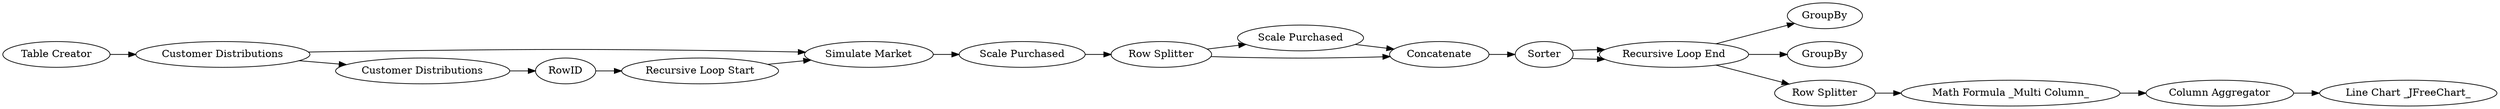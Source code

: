 digraph {
	1 [label="Table Creator"]
	2 [label="Customer Distributions"]
	3 [label="Simulate Market"]
	4 [label="Scale Purchased"]
	5 [label="Recursive Loop Start"]
	6 [label="Row Splitter"]
	7 [label="Scale Purchased"]
	8 [label="Customer Distributions"]
	9 [label=Concatenate]
	10 [label=Sorter]
	11 [label="Recursive Loop End"]
	12 [label=GroupBy]
	13 [label=RowID]
	14 [label=GroupBy]
	23 [label="Row Splitter"]
	24 [label="Line Chart _JFreeChart_"]
	26 [label="Math Formula _Multi Column_"]
	27 [label="Column Aggregator"]
	1 -> 2
	2 -> 3
	2 -> 8
	3 -> 4
	4 -> 6
	5 -> 3
	6 -> 7
	6 -> 9
	7 -> 9
	8 -> 13
	9 -> 10
	10 -> 11
	10 -> 11
	11 -> 14
	11 -> 12
	11 -> 23
	13 -> 5
	23 -> 26
	26 -> 27
	27 -> 24
	rankdir=LR
}
